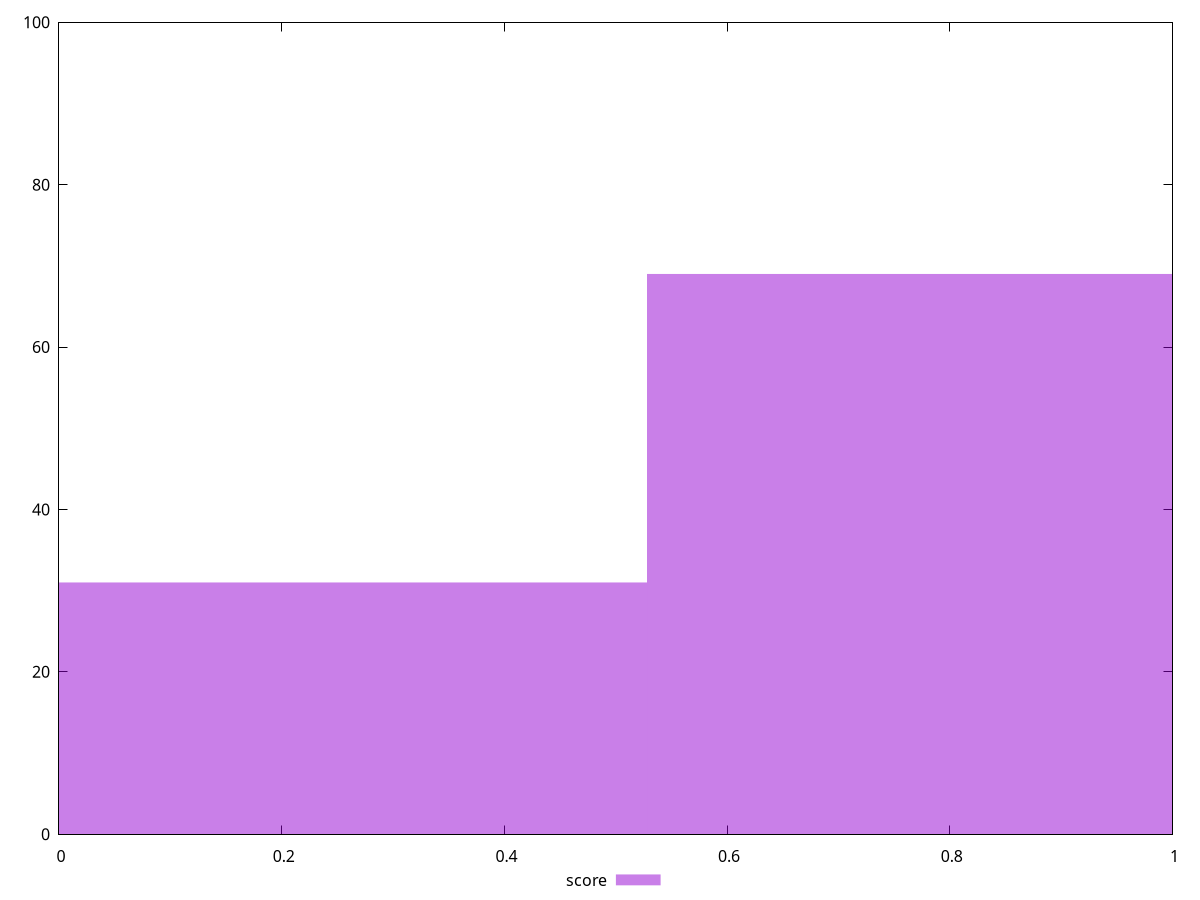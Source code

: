 reset

$score <<EOF
0 31
1.0561471433453653 69
EOF

set key outside below
set boxwidth 1.0561471433453653
set xrange [0:1]
set yrange [0:100]
set style fill transparent solid 0.5 noborder
set terminal svg size 640, 490 enhanced background rgb 'white'
set output "report_00007_2020-12-11T15:55:29.892Z/third-party-summary/samples/pages+cached+nointeractive/score/histogram.svg"

plot $score title "score" with boxes

reset
